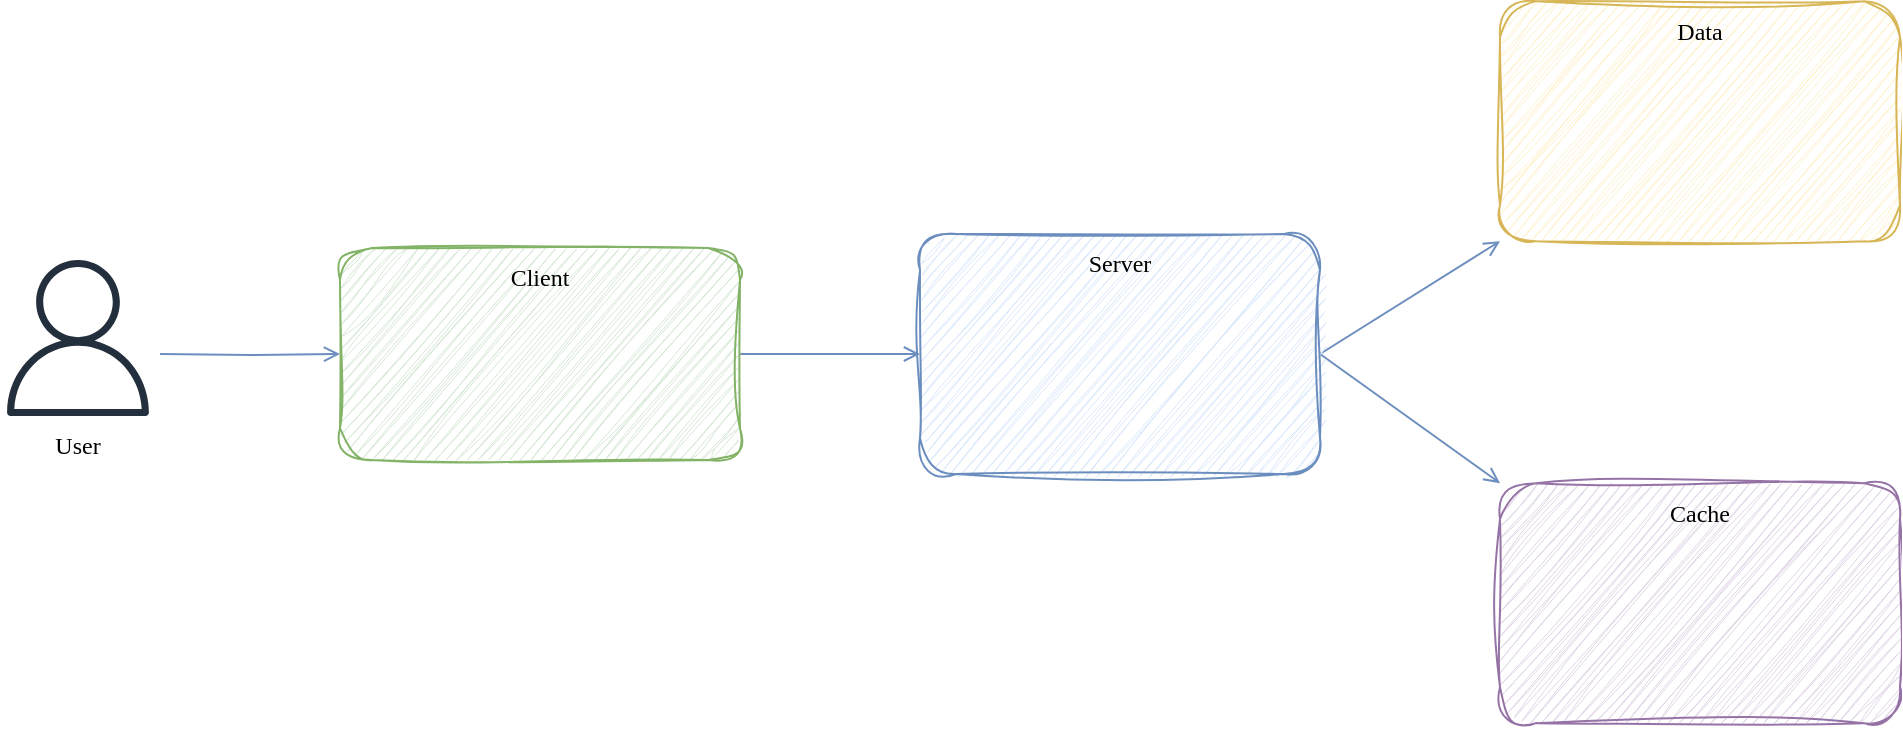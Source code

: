 <mxfile version="25.0.1" pages="3">
  <diagram id="6eKngDYxTHk4UC6httK7" name="Architecture">
    <mxGraphModel dx="1886" dy="975" grid="1" gridSize="10" guides="1" tooltips="1" connect="1" arrows="1" fold="1" page="1" pageScale="1" pageWidth="850" pageHeight="1100" math="0" shadow="0">
      <root>
        <mxCell id="0" />
        <mxCell id="1" parent="0" />
        <mxCell id="C5HV8vEDOGsRNFtpssJe-4" value="" style="group" parent="1" vertex="1" connectable="0">
          <mxGeometry y="180" width="78" height="108" as="geometry" />
        </mxCell>
        <mxCell id="C5HV8vEDOGsRNFtpssJe-1" value="" style="outlineConnect=0;fontColor=#232F3E;gradientColor=none;fillColor=#232F3D;strokeColor=none;dashed=0;verticalLabelPosition=bottom;verticalAlign=top;align=center;html=1;fontSize=12;fontStyle=0;aspect=fixed;pointerEvents=1;shape=mxgraph.aws4.user;" parent="C5HV8vEDOGsRNFtpssJe-4" vertex="1">
          <mxGeometry width="78" height="78" as="geometry" />
        </mxCell>
        <mxCell id="C5HV8vEDOGsRNFtpssJe-3" value="&lt;font face=&quot;Comic Sans MS&quot;&gt;User&lt;/font&gt;" style="text;html=1;align=center;verticalAlign=middle;whiteSpace=wrap;rounded=0;" parent="C5HV8vEDOGsRNFtpssJe-4" vertex="1">
          <mxGeometry x="9" y="78" width="60" height="30" as="geometry" />
        </mxCell>
        <mxCell id="2-iczjWnuYr3uWpSc0Jb-13" style="edgeStyle=orthogonalEdgeStyle;rounded=0;orthogonalLoop=1;jettySize=auto;html=1;exitX=1;exitY=0.5;exitDx=0;exitDy=0;entryX=0;entryY=0.5;entryDx=0;entryDy=0;fillColor=#dae8fc;strokeColor=#6c8ebf;endArrow=open;endFill=0;" parent="1" source="C5HV8vEDOGsRNFtpssJe-5" target="2-iczjWnuYr3uWpSc0Jb-2" edge="1">
          <mxGeometry relative="1" as="geometry" />
        </mxCell>
        <mxCell id="C5HV8vEDOGsRNFtpssJe-5" value="" style="rounded=1;whiteSpace=wrap;html=1;fillColor=#d5e8d4;strokeColor=#82b366;sketch=1;curveFitting=1;jiggle=2;" parent="1" vertex="1">
          <mxGeometry x="170" y="174" width="200" height="106" as="geometry" />
        </mxCell>
        <mxCell id="C5HV8vEDOGsRNFtpssJe-10" value="Client" style="text;html=1;align=center;verticalAlign=middle;whiteSpace=wrap;rounded=0;fontFamily=Comic Sans MS;" parent="1" vertex="1">
          <mxGeometry x="240" y="174" width="60" height="30" as="geometry" />
        </mxCell>
        <mxCell id="2-iczjWnuYr3uWpSc0Jb-1" value="" style="shape=image;verticalLabelPosition=bottom;labelBackgroundColor=default;verticalAlign=top;aspect=fixed;imageAspect=0;image=https://static-00.iconduck.com/assets.00/nextjs-icon-2048x1234-pqycciiu.png;" parent="1" vertex="1">
          <mxGeometry x="214.83" y="198.76" width="110.34" height="66.48" as="geometry" />
        </mxCell>
        <mxCell id="2-iczjWnuYr3uWpSc0Jb-14" style="rounded=0;orthogonalLoop=1;jettySize=auto;html=1;exitX=1;exitY=0.5;exitDx=0;exitDy=0;entryX=0;entryY=1;entryDx=0;entryDy=0;fillColor=#dae8fc;strokeColor=#6c8ebf;endArrow=open;endFill=0;" parent="1" source="2-iczjWnuYr3uWpSc0Jb-2" target="2-iczjWnuYr3uWpSc0Jb-5" edge="1">
          <mxGeometry relative="1" as="geometry" />
        </mxCell>
        <mxCell id="2-iczjWnuYr3uWpSc0Jb-15" style="rounded=0;orthogonalLoop=1;jettySize=auto;html=1;exitX=1;exitY=0.5;exitDx=0;exitDy=0;entryX=0;entryY=0;entryDx=0;entryDy=0;fillColor=#dae8fc;strokeColor=#6c8ebf;endArrow=open;endFill=0;" parent="1" source="2-iczjWnuYr3uWpSc0Jb-2" target="2-iczjWnuYr3uWpSc0Jb-10" edge="1">
          <mxGeometry relative="1" as="geometry" />
        </mxCell>
        <mxCell id="2-iczjWnuYr3uWpSc0Jb-2" value="" style="rounded=1;whiteSpace=wrap;html=1;fillColor=#dae8fc;strokeColor=#6c8ebf;glass=0;sketch=1;curveFitting=1;jiggle=2;" parent="1" vertex="1">
          <mxGeometry x="460" y="167" width="200" height="120" as="geometry" />
        </mxCell>
        <mxCell id="2-iczjWnuYr3uWpSc0Jb-3" value="Server" style="text;html=1;align=center;verticalAlign=middle;whiteSpace=wrap;rounded=0;fontFamily=Comic Sans MS;" parent="1" vertex="1">
          <mxGeometry x="530" y="167" width="60" height="30" as="geometry" />
        </mxCell>
        <mxCell id="2-iczjWnuYr3uWpSc0Jb-4" value="" style="shape=image;verticalLabelPosition=bottom;labelBackgroundColor=default;verticalAlign=top;aspect=fixed;imageAspect=0;image=https://homepage-media.s3.ap-southeast-1.amazonaws.com/wp-content/uploads/2020/07/28093657/nestjs.png;" parent="1" vertex="1">
          <mxGeometry x="488.05" y="197" width="143.89" height="70" as="geometry" />
        </mxCell>
        <mxCell id="2-iczjWnuYr3uWpSc0Jb-5" value="" style="rounded=1;whiteSpace=wrap;html=1;fillColor=#fff2cc;strokeColor=#d6b656;glass=0;sketch=1;curveFitting=1;jiggle=2;" parent="1" vertex="1">
          <mxGeometry x="750" y="50.57" width="200" height="120" as="geometry" />
        </mxCell>
        <mxCell id="2-iczjWnuYr3uWpSc0Jb-7" value="" style="shape=image;verticalLabelPosition=bottom;labelBackgroundColor=default;verticalAlign=top;aspect=fixed;imageAspect=0;image=https://upload.wikimedia.org/wikipedia/labs/8/8e/Mysql_logo.png;" parent="1" vertex="1">
          <mxGeometry x="782.25" y="83.57" width="135.49" height="70" as="geometry" />
        </mxCell>
        <mxCell id="2-iczjWnuYr3uWpSc0Jb-8" value="Data" style="text;html=1;align=center;verticalAlign=middle;whiteSpace=wrap;rounded=0;fontFamily=Comic Sans MS;" parent="1" vertex="1">
          <mxGeometry x="820" y="50.57" width="60" height="30" as="geometry" />
        </mxCell>
        <mxCell id="2-iczjWnuYr3uWpSc0Jb-10" value="" style="rounded=1;whiteSpace=wrap;html=1;fillColor=#e1d5e7;strokeColor=#9673a6;sketch=1;curveFitting=1;jiggle=2;" parent="1" vertex="1">
          <mxGeometry x="750" y="291.57" width="200" height="120" as="geometry" />
        </mxCell>
        <mxCell id="2-iczjWnuYr3uWpSc0Jb-9" value="" style="shape=image;verticalLabelPosition=bottom;labelBackgroundColor=default;verticalAlign=top;aspect=fixed;imageAspect=0;image=https://download.logo.wine/logo/Redis/Redis-Logo.wine.png;" parent="1" vertex="1">
          <mxGeometry x="758.7" y="295.71" width="182.59" height="121.73" as="geometry" />
        </mxCell>
        <mxCell id="2-iczjWnuYr3uWpSc0Jb-11" value="Cache" style="text;html=1;align=center;verticalAlign=middle;whiteSpace=wrap;rounded=0;fontFamily=Comic Sans MS;" parent="1" vertex="1">
          <mxGeometry x="820" y="291.57" width="60" height="30" as="geometry" />
        </mxCell>
        <mxCell id="2-iczjWnuYr3uWpSc0Jb-12" style="edgeStyle=orthogonalEdgeStyle;rounded=0;orthogonalLoop=1;jettySize=auto;html=1;entryX=0;entryY=0.5;entryDx=0;entryDy=0;flowAnimation=0;shadow=0;fillColor=#dae8fc;strokeColor=#6c8ebf;curved=0;jumpStyle=none;endArrow=open;endFill=0;" parent="1" target="C5HV8vEDOGsRNFtpssJe-5" edge="1">
          <mxGeometry relative="1" as="geometry">
            <mxPoint x="80" y="227" as="sourcePoint" />
          </mxGeometry>
        </mxCell>
      </root>
    </mxGraphModel>
  </diagram>
  <diagram name="Database" id="9f46799a-70d6-7492-0946-bef42562c5a5">
    <mxGraphModel dx="1434" dy="836" grid="1" gridSize="10" guides="1" tooltips="1" connect="1" arrows="1" fold="1" page="1" pageScale="1" pageWidth="1100" pageHeight="850" background="none" math="0" shadow="0">
      <root>
        <mxCell id="0" />
        <mxCell id="1" parent="0" />
        <mxCell id="YcMvxml21qRvT1racbIa-2" value="User" style="swimlane;fontStyle=0;childLayout=stackLayout;horizontal=1;startSize=30;horizontalStack=0;resizeParent=1;resizeParentMax=0;resizeLast=0;collapsible=1;marginBottom=0;whiteSpace=wrap;html=1;rounded=0;glass=0;shadow=0;swimlaneLine=1;fontFamily=Helvetica;" parent="1" vertex="1">
          <mxGeometry x="40" y="320" width="200" height="120" as="geometry" />
        </mxCell>
        <mxCell id="YcMvxml21qRvT1racbIa-12" value="Id(PK)&lt;span style=&quot;white-space: pre;&quot;&gt;&#x9;&lt;/span&gt;&lt;span style=&quot;white-space: pre;&quot;&gt;&#x9;&lt;/span&gt;&lt;span style=&quot;white-space: pre;&quot;&gt;&#x9;&lt;/span&gt;INT" style="text;strokeColor=none;fillColor=none;align=left;verticalAlign=middle;spacingLeft=4;spacingRight=4;overflow=hidden;points=[[0,0.5],[1,0.5]];portConstraint=eastwest;rotatable=0;whiteSpace=wrap;html=1;" parent="YcMvxml21qRvT1racbIa-2" vertex="1">
          <mxGeometry y="30" width="200" height="30" as="geometry" />
        </mxCell>
        <mxCell id="YcMvxml21qRvT1racbIa-4" value="Email&lt;span style=&quot;white-space: pre;&quot;&gt;&#x9;&lt;/span&gt;&lt;span style=&quot;white-space: pre;&quot;&gt;&#x9;&lt;span style=&quot;white-space: pre;&quot;&gt;&#x9;&lt;/span&gt;&lt;/span&gt;VARCHAR(50)" style="text;strokeColor=none;fillColor=none;align=left;verticalAlign=middle;spacingLeft=4;spacingRight=4;overflow=hidden;points=[[0,0.5],[1,0.5]];portConstraint=eastwest;rotatable=0;whiteSpace=wrap;html=1;" parent="YcMvxml21qRvT1racbIa-2" vertex="1">
          <mxGeometry y="60" width="200" height="30" as="geometry" />
        </mxCell>
        <mxCell id="YcMvxml21qRvT1racbIa-3" value="Name&lt;span style=&quot;white-space: pre;&quot;&gt;&#x9;&lt;/span&gt;&lt;span style=&quot;white-space: pre;&quot;&gt;&#x9;&lt;/span&gt;&lt;span style=&quot;white-space: pre;&quot;&gt;&#x9;&lt;/span&gt;VARCHAR(50)" style="text;strokeColor=none;fillColor=none;align=left;verticalAlign=middle;spacingLeft=4;spacingRight=4;overflow=hidden;points=[[0,0.5],[1,0.5]];portConstraint=eastwest;rotatable=0;whiteSpace=wrap;html=1;" parent="YcMvxml21qRvT1racbIa-2" vertex="1">
          <mxGeometry y="90" width="200" height="30" as="geometry" />
        </mxCell>
        <mxCell id="YcMvxml21qRvT1racbIa-7" value="Wallet" style="swimlane;fontStyle=0;childLayout=stackLayout;horizontal=1;startSize=30;horizontalStack=0;resizeParent=1;resizeParentMax=0;resizeLast=0;collapsible=1;marginBottom=0;whiteSpace=wrap;html=1;rounded=0;glass=0;shadow=0;swimlaneLine=1;fontFamily=Helvetica;" parent="1" vertex="1">
          <mxGeometry x="340" y="320" width="200" height="210" as="geometry" />
        </mxCell>
        <mxCell id="YcMvxml21qRvT1racbIa-13" value="Id(PK)&lt;span style=&quot;white-space: pre;&quot;&gt;&#x9;&lt;/span&gt;&lt;span style=&quot;white-space: pre;&quot;&gt;&#x9;&lt;/span&gt;&lt;span style=&quot;white-space: pre;&quot;&gt;&#x9;&lt;/span&gt;INT" style="text;strokeColor=none;fillColor=none;align=left;verticalAlign=middle;spacingLeft=4;spacingRight=4;overflow=hidden;points=[[0,0.5],[1,0.5]];portConstraint=eastwest;rotatable=0;whiteSpace=wrap;html=1;" parent="YcMvxml21qRvT1racbIa-7" vertex="1">
          <mxGeometry y="30" width="200" height="30" as="geometry" />
        </mxCell>
        <mxCell id="YcMvxml21qRvT1racbIa-14" value="UserId(FK)&lt;span style=&quot;white-space: pre;&quot;&gt;&#x9;&lt;/span&gt;&lt;span style=&quot;white-space: pre;&quot;&gt;&#x9;&lt;/span&gt;INT" style="text;strokeColor=none;fillColor=none;align=left;verticalAlign=middle;spacingLeft=4;spacingRight=4;overflow=hidden;points=[[0,0.5],[1,0.5]];portConstraint=eastwest;rotatable=0;whiteSpace=wrap;html=1;" parent="YcMvxml21qRvT1racbIa-7" vertex="1">
          <mxGeometry y="60" width="200" height="30" as="geometry" />
        </mxCell>
        <mxCell id="YcMvxml21qRvT1racbIa-8" value="WalletName&lt;span style=&quot;white-space: pre;&quot;&gt;&#x9;&lt;span style=&quot;white-space: pre;&quot;&gt;&#x9;&lt;/span&gt;&lt;/span&gt;VARCHAR(50)" style="text;strokeColor=none;fillColor=none;align=left;verticalAlign=middle;spacingLeft=4;spacingRight=4;overflow=hidden;points=[[0,0.5],[1,0.5]];portConstraint=eastwest;rotatable=0;whiteSpace=wrap;html=1;" parent="YcMvxml21qRvT1racbIa-7" vertex="1">
          <mxGeometry y="90" width="200" height="30" as="geometry" />
        </mxCell>
        <mxCell id="YcMvxml21qRvT1racbIa-10" value="Balance&lt;span style=&quot;white-space: pre;&quot;&gt;&#x9;&lt;/span&gt;&lt;span style=&quot;white-space: pre;&quot;&gt;&#x9;&lt;/span&gt;&lt;span style=&quot;white-space: pre;&quot;&gt;&#x9;&lt;/span&gt;FLOAT" style="text;strokeColor=none;fillColor=none;align=left;verticalAlign=middle;spacingLeft=4;spacingRight=4;overflow=hidden;points=[[0,0.5],[1,0.5]];portConstraint=eastwest;rotatable=0;whiteSpace=wrap;html=1;" parent="YcMvxml21qRvT1racbIa-7" vertex="1">
          <mxGeometry y="120" width="200" height="30" as="geometry" />
        </mxCell>
        <mxCell id="YcMvxml21qRvT1racbIa-20" value="Icon&lt;span style=&quot;white-space: pre;&quot;&gt;&#x9;&lt;/span&gt;&lt;span style=&quot;white-space: pre;&quot;&gt;&#x9;&lt;/span&gt;&lt;span style=&quot;white-space: pre;&quot;&gt;&#x9;&lt;/span&gt;&lt;span style=&quot;white-space: pre;&quot;&gt;&#x9;&lt;/span&gt;VARCHAR(50)" style="text;strokeColor=none;fillColor=none;align=left;verticalAlign=middle;spacingLeft=4;spacingRight=4;overflow=hidden;points=[[0,0.5],[1,0.5]];portConstraint=eastwest;rotatable=0;whiteSpace=wrap;html=1;" parent="YcMvxml21qRvT1racbIa-7" vertex="1">
          <mxGeometry y="150" width="200" height="30" as="geometry" />
        </mxCell>
        <mxCell id="YcMvxml21qRvT1racbIa-51" value="Type&lt;span style=&quot;white-space: pre;&quot;&gt;&#x9;&lt;/span&gt;&lt;span style=&quot;white-space: pre;&quot;&gt;&#x9;&lt;span style=&quot;white-space: pre;&quot;&gt;&#x9;&lt;/span&gt;&lt;/span&gt;VARCHAR(20)" style="text;strokeColor=none;fillColor=none;align=left;verticalAlign=middle;spacingLeft=4;spacingRight=4;overflow=hidden;points=[[0,0.5],[1,0.5]];portConstraint=eastwest;rotatable=0;whiteSpace=wrap;html=1;" parent="YcMvxml21qRvT1racbIa-7" vertex="1">
          <mxGeometry y="180" width="200" height="30" as="geometry" />
        </mxCell>
        <mxCell id="YcMvxml21qRvT1racbIa-15" style="edgeStyle=orthogonalEdgeStyle;rounded=0;orthogonalLoop=1;jettySize=auto;html=1;entryX=0;entryY=0.5;entryDx=0;entryDy=0;" parent="1" source="YcMvxml21qRvT1racbIa-12" target="YcMvxml21qRvT1racbIa-14" edge="1">
          <mxGeometry relative="1" as="geometry" />
        </mxCell>
        <mxCell id="YcMvxml21qRvT1racbIa-17" value="1" style="edgeLabel;html=1;align=center;verticalAlign=middle;resizable=0;points=[];" parent="YcMvxml21qRvT1racbIa-15" vertex="1" connectable="0">
          <mxGeometry x="-0.844" y="1" relative="1" as="geometry">
            <mxPoint as="offset" />
          </mxGeometry>
        </mxCell>
        <mxCell id="YcMvxml21qRvT1racbIa-18" value="N" style="edgeLabel;html=1;align=center;verticalAlign=middle;resizable=0;points=[];" parent="YcMvxml21qRvT1racbIa-15" vertex="1" connectable="0">
          <mxGeometry x="0.585" y="1" relative="1" as="geometry">
            <mxPoint x="7" as="offset" />
          </mxGeometry>
        </mxCell>
        <mxCell id="YcMvxml21qRvT1racbIa-21" value="Transaction" style="swimlane;fontStyle=0;childLayout=stackLayout;horizontal=1;startSize=30;horizontalStack=0;resizeParent=1;resizeParentMax=0;resizeLast=0;collapsible=1;marginBottom=0;whiteSpace=wrap;html=1;rounded=0;glass=0;shadow=0;swimlaneLine=1;fontFamily=Helvetica;" parent="1" vertex="1">
          <mxGeometry x="620" y="320" width="200" height="210" as="geometry" />
        </mxCell>
        <mxCell id="YcMvxml21qRvT1racbIa-22" value="Id(PK)&lt;span style=&quot;white-space: pre;&quot;&gt;&#x9;&lt;/span&gt;&lt;span style=&quot;white-space: pre;&quot;&gt;&#x9;&lt;/span&gt;&lt;span style=&quot;white-space: pre;&quot;&gt;&#x9;&lt;/span&gt;INT" style="text;strokeColor=none;fillColor=none;align=left;verticalAlign=middle;spacingLeft=4;spacingRight=4;overflow=hidden;points=[[0,0.5],[1,0.5]];portConstraint=eastwest;rotatable=0;whiteSpace=wrap;html=1;" parent="YcMvxml21qRvT1racbIa-21" vertex="1">
          <mxGeometry y="30" width="200" height="30" as="geometry" />
        </mxCell>
        <mxCell id="YcMvxml21qRvT1racbIa-23" value="WalletId(FK)&lt;span style=&quot;white-space: pre;&quot;&gt;&#x9;&lt;/span&gt;&lt;span style=&quot;white-space: pre;&quot;&gt;&#x9;&lt;/span&gt;INT" style="text;strokeColor=none;fillColor=none;align=left;verticalAlign=middle;spacingLeft=4;spacingRight=4;overflow=hidden;points=[[0,0.5],[1,0.5]];portConstraint=eastwest;rotatable=0;whiteSpace=wrap;html=1;" parent="YcMvxml21qRvT1racbIa-21" vertex="1">
          <mxGeometry y="60" width="200" height="30" as="geometry" />
        </mxCell>
        <mxCell id="YcMvxml21qRvT1racbIa-25" value="Amount&lt;span style=&quot;white-space: pre;&quot;&gt;&#x9;&lt;/span&gt;&lt;span style=&quot;white-space: pre;&quot;&gt;&#x9;&lt;/span&gt;&lt;span style=&quot;white-space: pre;&quot;&gt;&#x9;&lt;/span&gt;FLOAT" style="text;strokeColor=none;fillColor=none;align=left;verticalAlign=middle;spacingLeft=4;spacingRight=4;overflow=hidden;points=[[0,0.5],[1,0.5]];portConstraint=eastwest;rotatable=0;whiteSpace=wrap;html=1;" parent="YcMvxml21qRvT1racbIa-21" vertex="1">
          <mxGeometry y="90" width="200" height="30" as="geometry" />
        </mxCell>
        <mxCell id="YcMvxml21qRvT1racbIa-28" value="CategoryId(FK)&lt;span style=&quot;white-space: pre;&quot;&gt;&#x9;&lt;/span&gt;INT" style="text;strokeColor=none;fillColor=none;align=left;verticalAlign=middle;spacingLeft=4;spacingRight=4;overflow=hidden;points=[[0,0.5],[1,0.5]];portConstraint=eastwest;rotatable=0;whiteSpace=wrap;html=1;" parent="YcMvxml21qRvT1racbIa-21" vertex="1">
          <mxGeometry y="120" width="200" height="30" as="geometry" />
        </mxCell>
        <mxCell id="YcMvxml21qRvT1racbIa-24" value="Date&lt;span style=&quot;white-space: pre;&quot;&gt;&#x9;&lt;/span&gt;&lt;span style=&quot;white-space: pre;&quot;&gt;&#x9;&lt;/span&gt;&lt;span style=&quot;white-space: pre;&quot;&gt;&#x9;&lt;/span&gt;DATETIME" style="text;strokeColor=none;fillColor=none;align=left;verticalAlign=middle;spacingLeft=4;spacingRight=4;overflow=hidden;points=[[0,0.5],[1,0.5]];portConstraint=eastwest;rotatable=0;whiteSpace=wrap;html=1;" parent="YcMvxml21qRvT1racbIa-21" vertex="1">
          <mxGeometry y="150" width="200" height="30" as="geometry" />
        </mxCell>
        <mxCell id="YcMvxml21qRvT1racbIa-26" value="Note&lt;span style=&quot;white-space: pre;&quot;&gt;&#x9;&lt;/span&gt;&lt;span style=&quot;white-space: pre;&quot;&gt;&#x9;&lt;/span&gt;&lt;span style=&quot;white-space: pre;&quot;&gt;&#x9;&lt;/span&gt;TEXT" style="text;strokeColor=none;fillColor=none;align=left;verticalAlign=middle;spacingLeft=4;spacingRight=4;overflow=hidden;points=[[0,0.5],[1,0.5]];portConstraint=eastwest;rotatable=0;whiteSpace=wrap;html=1;" parent="YcMvxml21qRvT1racbIa-21" vertex="1">
          <mxGeometry y="180" width="200" height="30" as="geometry" />
        </mxCell>
        <mxCell id="YcMvxml21qRvT1racbIa-27" style="edgeStyle=orthogonalEdgeStyle;rounded=0;orthogonalLoop=1;jettySize=auto;html=1;entryX=0;entryY=0.5;entryDx=0;entryDy=0;" parent="1" source="YcMvxml21qRvT1racbIa-13" target="YcMvxml21qRvT1racbIa-23" edge="1">
          <mxGeometry relative="1" as="geometry" />
        </mxCell>
        <mxCell id="YcMvxml21qRvT1racbIa-39" value="1" style="edgeLabel;html=1;align=center;verticalAlign=middle;resizable=0;points=[];" parent="YcMvxml21qRvT1racbIa-27" vertex="1" connectable="0">
          <mxGeometry x="-0.775" y="-2" relative="1" as="geometry">
            <mxPoint as="offset" />
          </mxGeometry>
        </mxCell>
        <mxCell id="YcMvxml21qRvT1racbIa-40" value="N" style="edgeLabel;html=1;align=center;verticalAlign=middle;resizable=0;points=[];" parent="YcMvxml21qRvT1racbIa-27" vertex="1" connectable="0">
          <mxGeometry x="0.661" relative="1" as="geometry">
            <mxPoint as="offset" />
          </mxGeometry>
        </mxCell>
        <mxCell id="YcMvxml21qRvT1racbIa-29" value="Category" style="swimlane;fontStyle=0;childLayout=stackLayout;horizontal=1;startSize=30;horizontalStack=0;resizeParent=1;resizeParentMax=0;resizeLast=0;collapsible=1;marginBottom=0;whiteSpace=wrap;html=1;rounded=0;glass=0;shadow=0;swimlaneLine=1;fontFamily=Helvetica;" parent="1" vertex="1">
          <mxGeometry x="340" y="560" width="200" height="120" as="geometry" />
        </mxCell>
        <mxCell id="YcMvxml21qRvT1racbIa-30" value="Id(PK)&lt;span style=&quot;white-space: pre;&quot;&gt;&#x9;&lt;/span&gt;&lt;span style=&quot;white-space: pre;&quot;&gt;&#x9;&lt;/span&gt;&lt;span style=&quot;white-space: pre;&quot;&gt;&#x9;&lt;/span&gt;INT" style="text;strokeColor=none;fillColor=none;align=left;verticalAlign=middle;spacingLeft=4;spacingRight=4;overflow=hidden;points=[[0,0.5],[1,0.5]];portConstraint=eastwest;rotatable=0;whiteSpace=wrap;html=1;" parent="YcMvxml21qRvT1racbIa-29" vertex="1">
          <mxGeometry y="30" width="200" height="30" as="geometry" />
        </mxCell>
        <mxCell id="YcMvxml21qRvT1racbIa-31" value="UserId(FK)&lt;span style=&quot;white-space: pre;&quot;&gt;&#x9;&lt;/span&gt;&lt;span style=&quot;white-space: pre;&quot;&gt;&#x9;&lt;/span&gt;INT" style="text;strokeColor=none;fillColor=none;align=left;verticalAlign=middle;spacingLeft=4;spacingRight=4;overflow=hidden;points=[[0,0.5],[1,0.5]];portConstraint=eastwest;rotatable=0;whiteSpace=wrap;html=1;" parent="YcMvxml21qRvT1racbIa-29" vertex="1">
          <mxGeometry y="60" width="200" height="30" as="geometry" />
        </mxCell>
        <mxCell id="YcMvxml21qRvT1racbIa-36" value="Type&lt;span style=&quot;white-space: pre;&quot;&gt;&#x9;&lt;/span&gt;&lt;span style=&quot;white-space: pre;&quot;&gt;&#x9;&lt;/span&gt;&lt;span style=&quot;white-space: pre;&quot;&gt;&#x9;&lt;/span&gt;VARCHAR(10)" style="text;strokeColor=none;fillColor=none;align=left;verticalAlign=middle;spacingLeft=4;spacingRight=4;overflow=hidden;points=[[0,0.5],[1,0.5]];portConstraint=eastwest;rotatable=0;whiteSpace=wrap;html=1;" parent="YcMvxml21qRvT1racbIa-29" vertex="1">
          <mxGeometry y="90" width="200" height="30" as="geometry" />
        </mxCell>
        <mxCell id="YcMvxml21qRvT1racbIa-37" style="edgeStyle=orthogonalEdgeStyle;rounded=0;orthogonalLoop=1;jettySize=auto;html=1;exitX=1;exitY=0.847;exitDx=0;exitDy=0;exitPerimeter=0;entryX=0;entryY=0.5;entryDx=0;entryDy=0;" parent="1" source="YcMvxml21qRvT1racbIa-12" target="YcMvxml21qRvT1racbIa-31" edge="1">
          <mxGeometry relative="1" as="geometry">
            <mxPoint x="340" y="605" as="targetPoint" />
            <Array as="points">
              <mxPoint x="280" y="375" />
              <mxPoint x="280" y="635" />
            </Array>
          </mxGeometry>
        </mxCell>
        <mxCell id="YcMvxml21qRvT1racbIa-42" value="N" style="edgeLabel;html=1;align=center;verticalAlign=middle;resizable=0;points=[];" parent="YcMvxml21qRvT1racbIa-37" vertex="1" connectable="0">
          <mxGeometry x="-0.923" y="1" relative="1" as="geometry">
            <mxPoint as="offset" />
          </mxGeometry>
        </mxCell>
        <mxCell id="YcMvxml21qRvT1racbIa-43" value="N" style="edgeLabel;html=1;align=center;verticalAlign=middle;resizable=0;points=[];" parent="YcMvxml21qRvT1racbIa-37" vertex="1" connectable="0">
          <mxGeometry x="0.785" y="2" relative="1" as="geometry">
            <mxPoint as="offset" />
          </mxGeometry>
        </mxCell>
        <mxCell id="YcMvxml21qRvT1racbIa-38" style="edgeStyle=orthogonalEdgeStyle;rounded=0;orthogonalLoop=1;jettySize=auto;html=1;exitX=1;exitY=0.5;exitDx=0;exitDy=0;entryX=0;entryY=0.5;entryDx=0;entryDy=0;" parent="1" source="YcMvxml21qRvT1racbIa-30" target="YcMvxml21qRvT1racbIa-28" edge="1">
          <mxGeometry relative="1" as="geometry" />
        </mxCell>
        <mxCell id="YcMvxml21qRvT1racbIa-44" value="1" style="edgeLabel;html=1;align=center;verticalAlign=middle;resizable=0;points=[];" parent="YcMvxml21qRvT1racbIa-38" vertex="1" connectable="0">
          <mxGeometry x="-0.826" y="1" relative="1" as="geometry">
            <mxPoint as="offset" />
          </mxGeometry>
        </mxCell>
        <mxCell id="YcMvxml21qRvT1racbIa-45" value="N" style="edgeLabel;html=1;align=center;verticalAlign=middle;resizable=0;points=[];" parent="YcMvxml21qRvT1racbIa-38" vertex="1" connectable="0">
          <mxGeometry x="0.826" relative="1" as="geometry">
            <mxPoint as="offset" />
          </mxGeometry>
        </mxCell>
        <mxCell id="YcMvxml21qRvT1racbIa-52" value="&lt;font face=&quot;Comic Sans MS&quot;&gt;&lt;b&gt;Note&lt;br&gt;&lt;/b&gt;&lt;/font&gt;&lt;div&gt;&lt;span style=&quot;background-color: initial;&quot;&gt;&lt;font face=&quot;Comic Sans MS&quot;&gt;Wallet.Type&amp;nbsp;&lt;/font&gt;&lt;/span&gt;&lt;font face=&quot;Comic Sans MS&quot;&gt;= Basic || Investment&lt;/font&gt;&lt;br&gt;&lt;/div&gt;&lt;div&gt;&lt;font face=&quot;Comic Sans MS&quot;&gt;Category.Type = Income || Expense&lt;/font&gt;&lt;/div&gt;" style="rounded=1;whiteSpace=wrap;html=1;strokeWidth=2;fillWeight=4;hachureGap=8;hachureAngle=45;fillColor=#fff2cc;sketch=1;curveFitting=1;jiggle=2;strokeColor=#d6b656;verticalAlign=top;" parent="1" vertex="1">
          <mxGeometry x="20" y="140" width="220" height="60" as="geometry" />
        </mxCell>
        <mxCell id="YcMvxml21qRvT1racbIa-53" value="Budget" style="swimlane;fontStyle=0;childLayout=stackLayout;horizontal=1;startSize=30;horizontalStack=0;resizeParent=1;resizeParentMax=0;resizeLast=0;collapsible=1;marginBottom=0;whiteSpace=wrap;html=1;rounded=0;glass=0;shadow=0;swimlaneLine=1;fontFamily=Helvetica;" parent="1" vertex="1">
          <mxGeometry x="340" y="140" width="200" height="150" as="geometry" />
        </mxCell>
        <mxCell id="YcMvxml21qRvT1racbIa-54" value="Id(PK)&lt;span style=&quot;white-space: pre;&quot;&gt;&#x9;&lt;/span&gt;&lt;span style=&quot;white-space: pre;&quot;&gt;&#x9;&lt;/span&gt;&lt;span style=&quot;white-space: pre;&quot;&gt;&#x9;&lt;/span&gt;INT" style="text;strokeColor=none;fillColor=none;align=left;verticalAlign=middle;spacingLeft=4;spacingRight=4;overflow=hidden;points=[[0,0.5],[1,0.5]];portConstraint=eastwest;rotatable=0;whiteSpace=wrap;html=1;" parent="YcMvxml21qRvT1racbIa-53" vertex="1">
          <mxGeometry y="30" width="200" height="30" as="geometry" />
        </mxCell>
        <mxCell id="YcMvxml21qRvT1racbIa-55" value="UserId(FK)&lt;span style=&quot;white-space: pre;&quot;&gt;&#x9;&lt;/span&gt;&lt;span style=&quot;white-space: pre;&quot;&gt;&#x9;&lt;/span&gt;INT" style="text;strokeColor=none;fillColor=none;align=left;verticalAlign=middle;spacingLeft=4;spacingRight=4;overflow=hidden;points=[[0,0.5],[1,0.5]];portConstraint=eastwest;rotatable=0;whiteSpace=wrap;html=1;" parent="YcMvxml21qRvT1racbIa-53" vertex="1">
          <mxGeometry y="60" width="200" height="30" as="geometry" />
        </mxCell>
        <mxCell id="YcMvxml21qRvT1racbIa-56" value="Name&lt;span style=&quot;white-space: pre;&quot;&gt;&#x9;&lt;/span&gt;&lt;span style=&quot;white-space: pre;&quot;&gt;&#x9;&lt;/span&gt;&lt;span style=&quot;white-space: pre;&quot;&gt;&#x9;&lt;/span&gt;VARCHAR(10)" style="text;strokeColor=none;fillColor=none;align=left;verticalAlign=middle;spacingLeft=4;spacingRight=4;overflow=hidden;points=[[0,0.5],[1,0.5]];portConstraint=eastwest;rotatable=0;whiteSpace=wrap;html=1;" parent="YcMvxml21qRvT1racbIa-53" vertex="1">
          <mxGeometry y="90" width="200" height="30" as="geometry" />
        </mxCell>
        <mxCell id="YcMvxml21qRvT1racbIa-57" value="Total&lt;span style=&quot;white-space: pre;&quot;&gt;&#x9;&lt;/span&gt;&lt;span style=&quot;white-space: pre;&quot;&gt;&#x9;&lt;/span&gt;&lt;span style=&quot;white-space: pre;&quot;&gt;&#x9;&lt;/span&gt;FLOAT" style="text;strokeColor=none;fillColor=none;align=left;verticalAlign=middle;spacingLeft=4;spacingRight=4;overflow=hidden;points=[[0,0.5],[1,0.5]];portConstraint=eastwest;rotatable=0;whiteSpace=wrap;html=1;" parent="YcMvxml21qRvT1racbIa-53" vertex="1">
          <mxGeometry y="120" width="200" height="30" as="geometry" />
        </mxCell>
        <mxCell id="YcMvxml21qRvT1racbIa-58" value="ListBudget" style="swimlane;fontStyle=0;childLayout=stackLayout;horizontal=1;startSize=30;horizontalStack=0;resizeParent=1;resizeParentMax=0;resizeLast=0;collapsible=1;marginBottom=0;whiteSpace=wrap;html=1;rounded=0;glass=0;shadow=0;swimlaneLine=1;fontFamily=Helvetica;" parent="1" vertex="1">
          <mxGeometry x="620" y="140" width="200" height="150" as="geometry" />
        </mxCell>
        <mxCell id="YcMvxml21qRvT1racbIa-59" value="Id(PK)&lt;span style=&quot;white-space: pre;&quot;&gt;&#x9;&lt;/span&gt;&lt;span style=&quot;white-space: pre;&quot;&gt;&#x9;&lt;/span&gt;&lt;span style=&quot;white-space: pre;&quot;&gt;&#x9;&lt;/span&gt;INT" style="text;strokeColor=none;fillColor=none;align=left;verticalAlign=middle;spacingLeft=4;spacingRight=4;overflow=hidden;points=[[0,0.5],[1,0.5]];portConstraint=eastwest;rotatable=0;whiteSpace=wrap;html=1;" parent="YcMvxml21qRvT1racbIa-58" vertex="1">
          <mxGeometry y="30" width="200" height="30" as="geometry" />
        </mxCell>
        <mxCell id="YcMvxml21qRvT1racbIa-60" value="BudgetId(FK)&lt;span style=&quot;white-space: pre;&quot;&gt;&#x9;&lt;/span&gt;&lt;span style=&quot;white-space: pre;&quot;&gt;&#x9;&lt;/span&gt;INT" style="text;strokeColor=none;fillColor=none;align=left;verticalAlign=middle;spacingLeft=4;spacingRight=4;overflow=hidden;points=[[0,0.5],[1,0.5]];portConstraint=eastwest;rotatable=0;whiteSpace=wrap;html=1;" parent="YcMvxml21qRvT1racbIa-58" vertex="1">
          <mxGeometry y="60" width="200" height="30" as="geometry" />
        </mxCell>
        <mxCell id="YcMvxml21qRvT1racbIa-61" value="Name&lt;span style=&quot;white-space: pre;&quot;&gt;&#x9;&lt;/span&gt;&lt;span style=&quot;white-space: pre;&quot;&gt;&#x9;&lt;/span&gt;&lt;span style=&quot;white-space: pre;&quot;&gt;&#x9;&lt;/span&gt;VARCHAR(10)" style="text;strokeColor=none;fillColor=none;align=left;verticalAlign=middle;spacingLeft=4;spacingRight=4;overflow=hidden;points=[[0,0.5],[1,0.5]];portConstraint=eastwest;rotatable=0;whiteSpace=wrap;html=1;" parent="YcMvxml21qRvT1racbIa-58" vertex="1">
          <mxGeometry y="90" width="200" height="30" as="geometry" />
        </mxCell>
        <mxCell id="YcMvxml21qRvT1racbIa-62" value="Total&lt;span style=&quot;white-space: pre;&quot;&gt;&#x9;&lt;/span&gt;&lt;span style=&quot;white-space: pre;&quot;&gt;&#x9;&lt;/span&gt;&lt;span style=&quot;white-space: pre;&quot;&gt;&#x9;&lt;/span&gt;FLOAT" style="text;strokeColor=none;fillColor=none;align=left;verticalAlign=middle;spacingLeft=4;spacingRight=4;overflow=hidden;points=[[0,0.5],[1,0.5]];portConstraint=eastwest;rotatable=0;whiteSpace=wrap;html=1;" parent="YcMvxml21qRvT1racbIa-58" vertex="1">
          <mxGeometry y="120" width="200" height="30" as="geometry" />
        </mxCell>
        <mxCell id="YcMvxml21qRvT1racbIa-63" style="edgeStyle=orthogonalEdgeStyle;rounded=0;orthogonalLoop=1;jettySize=auto;html=1;entryX=0;entryY=0.5;entryDx=0;entryDy=0;" parent="1" source="YcMvxml21qRvT1racbIa-54" target="YcMvxml21qRvT1racbIa-60" edge="1">
          <mxGeometry relative="1" as="geometry" />
        </mxCell>
        <mxCell id="YcMvxml21qRvT1racbIa-64" value="N" style="edgeLabel;html=1;align=center;verticalAlign=middle;resizable=0;points=[];" parent="YcMvxml21qRvT1racbIa-63" vertex="1" connectable="0">
          <mxGeometry x="0.661" y="1" relative="1" as="geometry">
            <mxPoint as="offset" />
          </mxGeometry>
        </mxCell>
        <mxCell id="YcMvxml21qRvT1racbIa-65" value="1" style="edgeLabel;html=1;align=center;verticalAlign=middle;resizable=0;points=[];" parent="YcMvxml21qRvT1racbIa-63" vertex="1" connectable="0">
          <mxGeometry x="-0.662" relative="1" as="geometry">
            <mxPoint as="offset" />
          </mxGeometry>
        </mxCell>
        <mxCell id="YcMvxml21qRvT1racbIa-66" style="edgeStyle=orthogonalEdgeStyle;rounded=0;orthogonalLoop=1;jettySize=auto;html=1;exitX=1.005;exitY=0.202;exitDx=0;exitDy=0;entryX=0;entryY=0.5;entryDx=0;entryDy=0;exitPerimeter=0;" parent="1" source="YcMvxml21qRvT1racbIa-12" target="YcMvxml21qRvT1racbIa-55" edge="1">
          <mxGeometry relative="1" as="geometry" />
        </mxCell>
        <mxCell id="YcMvxml21qRvT1racbIa-67" value="1" style="edgeLabel;html=1;align=center;verticalAlign=middle;resizable=0;points=[];" parent="YcMvxml21qRvT1racbIa-66" vertex="1" connectable="0">
          <mxGeometry x="-0.762" y="1" relative="1" as="geometry">
            <mxPoint as="offset" />
          </mxGeometry>
        </mxCell>
        <mxCell id="YcMvxml21qRvT1racbIa-68" value="N" style="edgeLabel;html=1;align=center;verticalAlign=middle;resizable=0;points=[];" parent="YcMvxml21qRvT1racbIa-66" vertex="1" connectable="0">
          <mxGeometry x="0.751" y="2" relative="1" as="geometry">
            <mxPoint as="offset" />
          </mxGeometry>
        </mxCell>
      </root>
    </mxGraphModel>
  </diagram>
  <diagram id="X8UxvntmHyZqq23wjzKb" name="Auth">
    <mxGraphModel dx="1434" dy="836" grid="1" gridSize="10" guides="1" tooltips="1" connect="1" arrows="1" fold="1" page="1" pageScale="1" pageWidth="850" pageHeight="1100" math="0" shadow="0">
      <root>
        <mxCell id="0" />
        <mxCell id="1" parent="0" />
        <mxCell id="T-xg6ejwwh3nUmNWYm6--49" value="" style="rounded=0;whiteSpace=wrap;html=1;" vertex="1" parent="1">
          <mxGeometry x="420" y="440" width="520" height="60" as="geometry" />
        </mxCell>
        <mxCell id="d7cwoxxJizXZL1P8H_Rg-3" value="" style="group" vertex="1" connectable="0" parent="1">
          <mxGeometry x="20" y="60" width="140" height="40" as="geometry" />
        </mxCell>
        <mxCell id="d7cwoxxJizXZL1P8H_Rg-2" value="" style="rounded=0;whiteSpace=wrap;html=1;sketch=1;curveFitting=1;jiggle=2;fillColor=#e1d5e7;strokeColor=#9673a6;" vertex="1" parent="d7cwoxxJizXZL1P8H_Rg-3">
          <mxGeometry x="20" width="120" height="40" as="geometry" />
        </mxCell>
        <mxCell id="KaNrXMXdVc--FYvVTv-I-2" value="Client" style="text;html=1;align=center;verticalAlign=middle;whiteSpace=wrap;rounded=1;fontFamily=Comic Sans MS;fillColor=none;strokeColor=none;sketch=1;curveFitting=1;jiggle=2;fontSize=14;" parent="d7cwoxxJizXZL1P8H_Rg-3" vertex="1">
          <mxGeometry x="30" y="5" width="100" height="30" as="geometry" />
        </mxCell>
        <mxCell id="d7cwoxxJizXZL1P8H_Rg-1" value="" style="shape=image;verticalLabelPosition=bottom;labelBackgroundColor=default;verticalAlign=top;aspect=fixed;imageAspect=0;image=https://cdn.worldvectorlogo.com/logos/next-js.svg;" vertex="1" parent="d7cwoxxJizXZL1P8H_Rg-3">
          <mxGeometry width="40" height="40" as="geometry" />
        </mxCell>
        <mxCell id="d7cwoxxJizXZL1P8H_Rg-4" value="" style="group" vertex="1" connectable="0" parent="1">
          <mxGeometry x="420" y="60" width="140" height="40" as="geometry" />
        </mxCell>
        <mxCell id="d7cwoxxJizXZL1P8H_Rg-5" value="" style="rounded=0;whiteSpace=wrap;html=1;sketch=1;curveFitting=1;jiggle=2;fillColor=#fff2cc;strokeColor=#d6b656;" vertex="1" parent="d7cwoxxJizXZL1P8H_Rg-4">
          <mxGeometry x="20" width="120" height="40" as="geometry" />
        </mxCell>
        <mxCell id="d7cwoxxJizXZL1P8H_Rg-6" value="Server" style="text;html=1;align=center;verticalAlign=middle;whiteSpace=wrap;rounded=1;fontFamily=Comic Sans MS;fillColor=none;strokeColor=none;sketch=1;curveFitting=1;jiggle=2;fontSize=14;" vertex="1" parent="d7cwoxxJizXZL1P8H_Rg-4">
          <mxGeometry x="30" y="5" width="100" height="30" as="geometry" />
        </mxCell>
        <mxCell id="d7cwoxxJizXZL1P8H_Rg-8" value="" style="shape=image;verticalLabelPosition=bottom;labelBackgroundColor=default;verticalAlign=top;aspect=fixed;imageAspect=0;image=https://static-00.iconduck.com/assets.00/nestjs-icon-2048x2040-3rrvcej8.png;" vertex="1" parent="d7cwoxxJizXZL1P8H_Rg-4">
          <mxGeometry y="1.421e-14" width="40" height="39.83" as="geometry" />
        </mxCell>
        <mxCell id="d7cwoxxJizXZL1P8H_Rg-10" value="" style="group" vertex="1" connectable="0" parent="1">
          <mxGeometry x="220" y="60" width="140" height="40" as="geometry" />
        </mxCell>
        <mxCell id="d7cwoxxJizXZL1P8H_Rg-11" value="" style="rounded=0;whiteSpace=wrap;html=1;sketch=1;curveFitting=1;jiggle=2;fillColor=#d5e8d4;strokeColor=#82b366;" vertex="1" parent="d7cwoxxJizXZL1P8H_Rg-10">
          <mxGeometry x="20" width="120" height="40" as="geometry" />
        </mxCell>
        <mxCell id="d7cwoxxJizXZL1P8H_Rg-12" value="Google OAuth2" style="text;html=1;align=center;verticalAlign=middle;whiteSpace=wrap;rounded=1;fontFamily=Comic Sans MS;fillColor=none;strokeColor=none;sketch=1;curveFitting=1;jiggle=2;fontSize=14;" vertex="1" parent="d7cwoxxJizXZL1P8H_Rg-10">
          <mxGeometry x="30" y="5" width="100" height="30" as="geometry" />
        </mxCell>
        <mxCell id="d7cwoxxJizXZL1P8H_Rg-9" value="" style="shape=image;verticalLabelPosition=bottom;labelBackgroundColor=default;verticalAlign=top;aspect=fixed;imageAspect=0;image=https://static.cdnlogo.com/logos/g/23/goolge-icon.png;" vertex="1" parent="d7cwoxxJizXZL1P8H_Rg-10">
          <mxGeometry width="39.51" height="40" as="geometry" />
        </mxCell>
        <mxCell id="d7cwoxxJizXZL1P8H_Rg-14" value="" style="group" vertex="1" connectable="0" parent="1">
          <mxGeometry x="620" y="60" width="140" height="45" as="geometry" />
        </mxCell>
        <mxCell id="d7cwoxxJizXZL1P8H_Rg-15" value="" style="rounded=0;whiteSpace=wrap;html=1;sketch=1;curveFitting=1;jiggle=2;fillColor=#f8cecc;strokeColor=#b85450;" vertex="1" parent="d7cwoxxJizXZL1P8H_Rg-14">
          <mxGeometry x="20" width="120" height="40" as="geometry" />
        </mxCell>
        <mxCell id="d7cwoxxJizXZL1P8H_Rg-16" value="Cache" style="text;html=1;align=center;verticalAlign=middle;whiteSpace=wrap;rounded=1;fontFamily=Comic Sans MS;fillColor=none;strokeColor=none;sketch=1;curveFitting=1;jiggle=2;fontSize=14;" vertex="1" parent="d7cwoxxJizXZL1P8H_Rg-14">
          <mxGeometry x="30" y="5" width="100" height="30" as="geometry" />
        </mxCell>
        <mxCell id="d7cwoxxJizXZL1P8H_Rg-18" value="" style="shape=image;verticalLabelPosition=bottom;labelBackgroundColor=default;verticalAlign=top;aspect=fixed;imageAspect=0;image=https://cdn4.iconfinder.com/data/icons/redis-2/1451/Untitled-2-512.png;" vertex="1" parent="d7cwoxxJizXZL1P8H_Rg-14">
          <mxGeometry y="-5" width="50" height="50" as="geometry" />
        </mxCell>
        <mxCell id="d7cwoxxJizXZL1P8H_Rg-24" value="" style="group" vertex="1" connectable="0" parent="1">
          <mxGeometry x="820" y="60" width="140" height="40" as="geometry" />
        </mxCell>
        <mxCell id="d7cwoxxJizXZL1P8H_Rg-25" value="" style="rounded=0;whiteSpace=wrap;html=1;sketch=1;curveFitting=1;jiggle=2;fillColor=#dae8fc;strokeColor=#6c8ebf;" vertex="1" parent="d7cwoxxJizXZL1P8H_Rg-24">
          <mxGeometry x="20" width="120" height="40" as="geometry" />
        </mxCell>
        <mxCell id="d7cwoxxJizXZL1P8H_Rg-26" value="Database" style="text;html=1;align=center;verticalAlign=middle;whiteSpace=wrap;rounded=1;fontFamily=Comic Sans MS;fillColor=none;strokeColor=none;sketch=1;curveFitting=1;jiggle=2;fontSize=14;" vertex="1" parent="d7cwoxxJizXZL1P8H_Rg-24">
          <mxGeometry x="30" y="5" width="100" height="30" as="geometry" />
        </mxCell>
        <mxCell id="d7cwoxxJizXZL1P8H_Rg-23" value="" style="shape=image;verticalLabelPosition=bottom;labelBackgroundColor=default;verticalAlign=top;aspect=fixed;imageAspect=0;image=https://pngimg.com/uploads/mysql/mysql_PNG23.png;" vertex="1" parent="d7cwoxxJizXZL1P8H_Rg-24">
          <mxGeometry width="40" height="40" as="geometry" />
        </mxCell>
        <mxCell id="T-xg6ejwwh3nUmNWYm6--5" value="" style="endArrow=open;html=1;rounded=0;endFill=0;startArrow=oval;startFill=1;entryX=0;entryY=0;entryDx=0;entryDy=0;" edge="1" parent="1" target="T-xg6ejwwh3nUmNWYm6--23">
          <mxGeometry width="50" height="50" relative="1" as="geometry">
            <mxPoint x="10" y="160" as="sourcePoint" />
            <mxPoint x="40" y="160" as="targetPoint" />
          </mxGeometry>
        </mxCell>
        <mxCell id="T-xg6ejwwh3nUmNWYm6--9" style="edgeStyle=orthogonalEdgeStyle;rounded=0;orthogonalLoop=1;jettySize=auto;html=1;endArrow=none;endFill=0;dashed=1;dashPattern=1 2;" edge="1" parent="1">
          <mxGeometry relative="1" as="geometry">
            <mxPoint x="900" y="680" as="targetPoint" />
            <mxPoint x="899.997" y="100" as="sourcePoint" />
          </mxGeometry>
        </mxCell>
        <mxCell id="T-xg6ejwwh3nUmNWYm6--10" value="Click sign in" style="text;html=1;align=center;verticalAlign=middle;whiteSpace=wrap;rounded=0;fontFamily=Comic Sans MS;" vertex="1" parent="1">
          <mxGeometry x="5" y="140" width="90" height="20" as="geometry" />
        </mxCell>
        <mxCell id="T-xg6ejwwh3nUmNWYm6--13" value="" style="endArrow=open;html=1;rounded=0;endFill=0;startArrow=none;startFill=0;entryX=0;entryY=0;entryDx=0;entryDy=0;" edge="1" parent="1" target="T-xg6ejwwh3nUmNWYm6--24">
          <mxGeometry width="50" height="50" relative="1" as="geometry">
            <mxPoint x="105" y="180" as="sourcePoint" />
            <mxPoint x="185" y="180" as="targetPoint" />
          </mxGeometry>
        </mxCell>
        <mxCell id="T-xg6ejwwh3nUmNWYm6--18" value="Redirect to Google log in screen" style="text;html=1;align=center;verticalAlign=middle;whiteSpace=wrap;rounded=0;fontFamily=Comic Sans MS;" vertex="1" parent="1">
          <mxGeometry x="105" y="160" width="190" height="20" as="geometry" />
        </mxCell>
        <mxCell id="T-xg6ejwwh3nUmNWYm6--19" style="edgeStyle=orthogonalEdgeStyle;rounded=0;orthogonalLoop=1;jettySize=auto;html=1;endArrow=none;endFill=0;dashed=1;strokeWidth=1;dashPattern=1 2;" edge="1" parent="1">
          <mxGeometry relative="1" as="geometry">
            <mxPoint x="100" y="680" as="targetPoint" />
            <mxPoint x="99.997" y="100" as="sourcePoint" />
          </mxGeometry>
        </mxCell>
        <mxCell id="T-xg6ejwwh3nUmNWYm6--20" style="edgeStyle=orthogonalEdgeStyle;rounded=0;orthogonalLoop=1;jettySize=auto;html=1;endArrow=none;endFill=0;dashed=1;dashPattern=1 2;" edge="1" parent="1">
          <mxGeometry relative="1" as="geometry">
            <mxPoint x="300" y="680" as="targetPoint" />
            <mxPoint x="299.997" y="100" as="sourcePoint" />
          </mxGeometry>
        </mxCell>
        <mxCell id="T-xg6ejwwh3nUmNWYm6--21" style="edgeStyle=orthogonalEdgeStyle;rounded=0;orthogonalLoop=1;jettySize=auto;html=1;endArrow=none;endFill=0;dashed=1;dashPattern=1 2;" edge="1" parent="1">
          <mxGeometry relative="1" as="geometry">
            <mxPoint x="500" y="680" as="targetPoint" />
            <mxPoint x="499.997" y="100" as="sourcePoint" />
          </mxGeometry>
        </mxCell>
        <mxCell id="T-xg6ejwwh3nUmNWYm6--22" style="edgeStyle=orthogonalEdgeStyle;rounded=0;orthogonalLoop=1;jettySize=auto;html=1;endArrow=none;endFill=0;dashed=1;dashPattern=1 2;" edge="1" parent="1">
          <mxGeometry relative="1" as="geometry">
            <mxPoint x="700.5" y="680" as="targetPoint" />
            <mxPoint x="700.497" y="100" as="sourcePoint" />
          </mxGeometry>
        </mxCell>
        <mxCell id="T-xg6ejwwh3nUmNWYm6--23" value="" style="rounded=0;whiteSpace=wrap;html=1;" vertex="1" parent="1">
          <mxGeometry x="95" y="160" width="10" height="450" as="geometry" />
        </mxCell>
        <mxCell id="T-xg6ejwwh3nUmNWYm6--24" value="" style="rounded=0;whiteSpace=wrap;html=1;" vertex="1" parent="1">
          <mxGeometry x="295" y="180" width="10" height="70" as="geometry" />
        </mxCell>
        <mxCell id="T-xg6ejwwh3nUmNWYm6--26" value="" style="endArrow=open;html=1;rounded=0;endFill=0;startArrow=none;startFill=0;entryX=1;entryY=0.75;entryDx=0;entryDy=0;" edge="1" parent="1" target="T-xg6ejwwh3nUmNWYm6--24">
          <mxGeometry width="50" height="50" relative="1" as="geometry">
            <mxPoint x="305" y="200" as="sourcePoint" />
            <mxPoint x="305.21" y="242.5" as="targetPoint" />
            <Array as="points">
              <mxPoint x="330" y="200" />
              <mxPoint x="330" y="233" />
            </Array>
          </mxGeometry>
        </mxCell>
        <mxCell id="T-xg6ejwwh3nUmNWYm6--27" value="Get Google user profile object" style="text;html=1;align=center;verticalAlign=middle;whiteSpace=wrap;rounded=0;fontFamily=Comic Sans MS;" vertex="1" parent="1">
          <mxGeometry x="330" y="200" width="100" height="20" as="geometry" />
        </mxCell>
        <mxCell id="T-xg6ejwwh3nUmNWYm6--29" value="" style="endArrow=open;html=1;rounded=0;endFill=0;startArrow=none;startFill=0;exitX=1;exitY=1;exitDx=0;exitDy=0;dashed=1;" edge="1" parent="1" source="T-xg6ejwwh3nUmNWYm6--30">
          <mxGeometry width="50" height="50" relative="1" as="geometry">
            <mxPoint x="130" y="284.66" as="sourcePoint" />
            <mxPoint x="110" y="250" as="targetPoint" />
          </mxGeometry>
        </mxCell>
        <mxCell id="T-xg6ejwwh3nUmNWYm6--30" value="Return ID token" style="text;html=1;align=center;verticalAlign=middle;whiteSpace=wrap;rounded=0;fontFamily=Comic Sans MS;" vertex="1" parent="1">
          <mxGeometry x="105" y="230" width="190" height="20" as="geometry" />
        </mxCell>
        <mxCell id="T-xg6ejwwh3nUmNWYm6--31" value="" style="rounded=0;whiteSpace=wrap;html=1;" vertex="1" parent="1">
          <mxGeometry x="495" y="280" width="10" height="330" as="geometry" />
        </mxCell>
        <mxCell id="T-xg6ejwwh3nUmNWYm6--32" value="" style="endArrow=open;html=1;rounded=0;endFill=0;startArrow=none;startFill=0;entryX=0;entryY=0;entryDx=0;entryDy=0;" edge="1" parent="1" target="T-xg6ejwwh3nUmNWYm6--31">
          <mxGeometry width="50" height="50" relative="1" as="geometry">
            <mxPoint x="105" y="280" as="sourcePoint" />
            <mxPoint x="295" y="280" as="targetPoint" />
          </mxGeometry>
        </mxCell>
        <mxCell id="T-xg6ejwwh3nUmNWYm6--33" value="ID Token" style="text;html=1;align=center;verticalAlign=middle;whiteSpace=wrap;rounded=0;fontFamily=Comic Sans MS;" vertex="1" parent="1">
          <mxGeometry x="425" y="260" width="55" height="20" as="geometry" />
        </mxCell>
        <mxCell id="T-xg6ejwwh3nUmNWYm6--35" value="" style="rounded=0;whiteSpace=wrap;html=1;" vertex="1" parent="1">
          <mxGeometry x="295" y="320" width="10" height="40" as="geometry" />
        </mxCell>
        <mxCell id="T-xg6ejwwh3nUmNWYm6--39" value="Verify ID Token" style="text;html=1;align=center;verticalAlign=middle;whiteSpace=wrap;rounded=0;fontFamily=Comic Sans MS;" vertex="1" parent="1">
          <mxGeometry x="350" y="300" width="95" height="20" as="geometry" />
        </mxCell>
        <mxCell id="T-xg6ejwwh3nUmNWYm6--41" value="" style="endArrow=open;html=1;rounded=0;endFill=0;startArrow=none;startFill=0;" edge="1" parent="1">
          <mxGeometry width="50" height="50" relative="1" as="geometry">
            <mxPoint x="490" y="320" as="sourcePoint" />
            <mxPoint x="310" y="320" as="targetPoint" />
          </mxGeometry>
        </mxCell>
        <mxCell id="T-xg6ejwwh3nUmNWYm6--42" value="" style="endArrow=open;html=1;rounded=0;endFill=0;startArrow=none;startFill=0;dashed=1;" edge="1" parent="1">
          <mxGeometry width="50" height="50" relative="1" as="geometry">
            <mxPoint x="310" y="360" as="sourcePoint" />
            <mxPoint x="490" y="360" as="targetPoint" />
          </mxGeometry>
        </mxCell>
        <mxCell id="T-xg6ejwwh3nUmNWYm6--43" value="Return Google data" style="text;html=1;align=center;verticalAlign=middle;whiteSpace=wrap;rounded=0;fontFamily=Comic Sans MS;" vertex="1" parent="1">
          <mxGeometry x="342.5" y="340" width="110" height="20" as="geometry" />
        </mxCell>
        <mxCell id="T-xg6ejwwh3nUmNWYm6--44" value="" style="rounded=0;whiteSpace=wrap;html=1;" vertex="1" parent="1">
          <mxGeometry x="895" y="381" width="10" height="39" as="geometry" />
        </mxCell>
        <mxCell id="T-xg6ejwwh3nUmNWYm6--45" value="" style="endArrow=open;html=1;rounded=0;endFill=0;startArrow=none;startFill=0;" edge="1" parent="1">
          <mxGeometry width="50" height="50" relative="1" as="geometry">
            <mxPoint x="511" y="381" as="sourcePoint" />
            <mxPoint x="891" y="382" as="targetPoint" />
          </mxGeometry>
        </mxCell>
        <mxCell id="T-xg6ejwwh3nUmNWYm6--46" value="Verify email" style="text;html=1;align=center;verticalAlign=middle;whiteSpace=wrap;rounded=0;fontFamily=Comic Sans MS;" vertex="1" parent="1">
          <mxGeometry x="800" y="361" width="90" height="20" as="geometry" />
        </mxCell>
        <mxCell id="T-xg6ejwwh3nUmNWYm6--47" value="" style="endArrow=open;html=1;rounded=0;endFill=0;startArrow=none;startFill=0;dashed=1;" edge="1" parent="1">
          <mxGeometry width="50" height="50" relative="1" as="geometry">
            <mxPoint x="890" y="419" as="sourcePoint" />
            <mxPoint x="510" y="419" as="targetPoint" />
          </mxGeometry>
        </mxCell>
        <mxCell id="T-xg6ejwwh3nUmNWYm6--48" value="Return validation result" style="text;html=1;align=center;verticalAlign=middle;whiteSpace=wrap;rounded=0;fontFamily=Comic Sans MS;" vertex="1" parent="1">
          <mxGeometry x="520" y="399" width="150" height="20" as="geometry" />
        </mxCell>
        <mxCell id="T-xg6ejwwh3nUmNWYm6--50" value="" style="shape=card;whiteSpace=wrap;html=1;rotation=-90;flipH=0;flipV=1;size=20;" vertex="1" parent="1">
          <mxGeometry x="435.5" y="426" width="30" height="60" as="geometry" />
        </mxCell>
        <mxCell id="T-xg6ejwwh3nUmNWYm6--52" value="&lt;font face=&quot;Comic Sans MS&quot;&gt;Alt&lt;/font&gt;" style="text;html=1;align=center;verticalAlign=middle;whiteSpace=wrap;rounded=0;" vertex="1" parent="1">
          <mxGeometry x="410" y="441" width="60" height="30" as="geometry" />
        </mxCell>
        <mxCell id="T-xg6ejwwh3nUmNWYm6--53" value="Email does not exists" style="text;html=1;align=center;verticalAlign=middle;whiteSpace=wrap;rounded=0;fontFamily=Comic Sans MS;" vertex="1" parent="1">
          <mxGeometry x="416.5" y="473.5" width="72" height="20" as="geometry" />
        </mxCell>
        <mxCell id="T-xg6ejwwh3nUmNWYm6--58" value="" style="rounded=0;whiteSpace=wrap;html=1;" vertex="1" parent="1">
          <mxGeometry x="895" y="450.5" width="10" height="39" as="geometry" />
        </mxCell>
        <mxCell id="T-xg6ejwwh3nUmNWYm6--59" value="" style="endArrow=open;html=1;rounded=0;endFill=0;startArrow=none;startFill=0;" edge="1" parent="1">
          <mxGeometry width="50" height="50" relative="1" as="geometry">
            <mxPoint x="510" y="469.5" as="sourcePoint" />
            <mxPoint x="890" y="470.5" as="targetPoint" />
          </mxGeometry>
        </mxCell>
        <mxCell id="T-xg6ejwwh3nUmNWYm6--60" value="Create new user" style="text;html=1;align=center;verticalAlign=middle;whiteSpace=wrap;rounded=0;fontFamily=Comic Sans MS;" vertex="1" parent="1">
          <mxGeometry x="780" y="451" width="100" height="20" as="geometry" />
        </mxCell>
        <mxCell id="T-xg6ejwwh3nUmNWYm6--62" value="" style="endArrow=open;html=1;rounded=0;endFill=0;startArrow=none;startFill=0;edgeStyle=orthogonalEdgeStyle;" edge="1" parent="1">
          <mxGeometry width="50" height="50" relative="1" as="geometry">
            <mxPoint x="510" y="528" as="sourcePoint" />
            <mxPoint x="510" y="558" as="targetPoint" />
            <Array as="points">
              <mxPoint x="540" y="528" />
              <mxPoint x="540" y="558" />
            </Array>
          </mxGeometry>
        </mxCell>
        <mxCell id="T-xg6ejwwh3nUmNWYm6--63" value="Create JWT Token" style="text;html=1;align=center;verticalAlign=middle;whiteSpace=wrap;rounded=0;fontFamily=Comic Sans MS;" vertex="1" parent="1">
          <mxGeometry x="540" y="528" width="70" height="20" as="geometry" />
        </mxCell>
        <mxCell id="T-xg6ejwwh3nUmNWYm6--64" value="" style="endArrow=open;html=1;rounded=0;endFill=0;startArrow=none;startFill=0;dashed=1;" edge="1" parent="1">
          <mxGeometry width="50" height="50" relative="1" as="geometry">
            <mxPoint x="490" y="610" as="sourcePoint" />
            <mxPoint x="110" y="610" as="targetPoint" />
          </mxGeometry>
        </mxCell>
        <mxCell id="T-xg6ejwwh3nUmNWYm6--65" value="Return JWT Token" style="text;html=1;align=center;verticalAlign=middle;whiteSpace=wrap;rounded=0;fontFamily=Comic Sans MS;" vertex="1" parent="1">
          <mxGeometry x="130" y="590" width="110" height="20" as="geometry" />
        </mxCell>
        <mxCell id="T-xg6ejwwh3nUmNWYm6--67" value="" style="endArrow=open;html=1;rounded=0;endFill=0;startArrow=none;startFill=0;" edge="1" parent="1">
          <mxGeometry width="50" height="50" relative="1" as="geometry">
            <mxPoint x="510" y="590" as="sourcePoint" />
            <mxPoint x="690" y="591" as="targetPoint" />
          </mxGeometry>
        </mxCell>
        <mxCell id="T-xg6ejwwh3nUmNWYm6--68" value="" style="rounded=0;whiteSpace=wrap;html=1;" vertex="1" parent="1">
          <mxGeometry x="696" y="571" width="10" height="39" as="geometry" />
        </mxCell>
        <mxCell id="T-xg6ejwwh3nUmNWYm6--69" value="Add JWT Token to whitelist" style="text;html=1;align=center;verticalAlign=middle;whiteSpace=wrap;rounded=0;fontFamily=Comic Sans MS;" vertex="1" parent="1">
          <mxGeometry x="510" y="571" width="170" height="20" as="geometry" />
        </mxCell>
      </root>
    </mxGraphModel>
  </diagram>
</mxfile>
